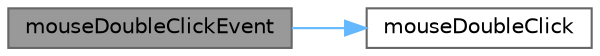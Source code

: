 digraph "mouseDoubleClickEvent"
{
 // LATEX_PDF_SIZE
  bgcolor="transparent";
  edge [fontname=Helvetica,fontsize=10,labelfontname=Helvetica,labelfontsize=10];
  node [fontname=Helvetica,fontsize=10,shape=box,height=0.2,width=0.4];
  rankdir="LR";
  Node1 [id="Node000001",label="mouseDoubleClickEvent",height=0.2,width=0.4,color="gray40", fillcolor="grey60", style="filled", fontcolor="black",tooltip="鼠标双击事件"];
  Node1 -> Node2 [id="edge1_Node000001_Node000002",color="steelblue1",style="solid",tooltip=" "];
  Node2 [id="Node000002",label="mouseDoubleClick",height=0.2,width=0.4,color="grey40", fillcolor="white", style="filled",URL="$class_ela_base_list_view.html#a06f80cac7edb27d49b04cba1200a7fec",tooltip="鼠标双击信号"];
}
